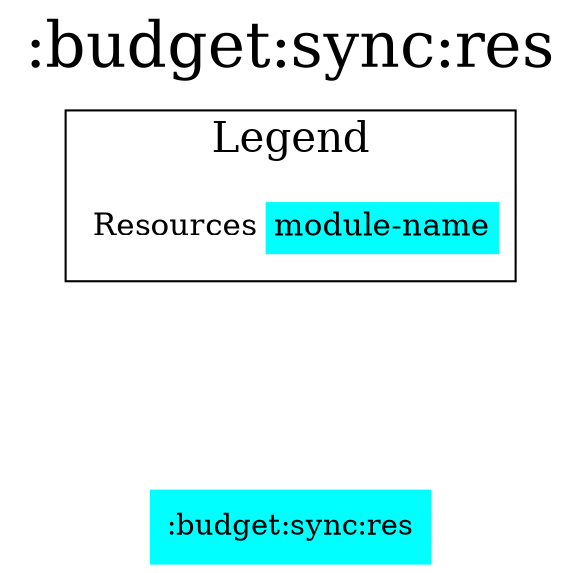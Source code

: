 digraph {
edge ["dir"="forward"]
graph ["dpi"="100","label"=":budget:sync:res","labelloc"="t","fontsize"="30","ranksep"="1.5","rankdir"="TB"]
node ["style"="filled"]
":budget:sync:res" ["shape"="none","fillcolor"="#00FFFF"]
{
edge ["dir"="none"]
graph ["rank"="same"]
":budget:sync:res"
}
subgraph "cluster_legend" {
edge ["dir"="none"]
graph ["label"="Legend","fontsize"="20"]
"Legend" ["style"="filled","fillcolor"="#FFFFFF","shape"="none","margin"="0","fontsize"="15","label"=<
<TABLE BORDER="0" CELLBORDER="0" CELLSPACING="0" CELLPADDING="4">
<TR><TD>Resources</TD><TD BGCOLOR="#00FFFF">module-name</TD></TR>
</TABLE>
>]
} -> ":budget:sync:res" ["style"="invis"]
}
